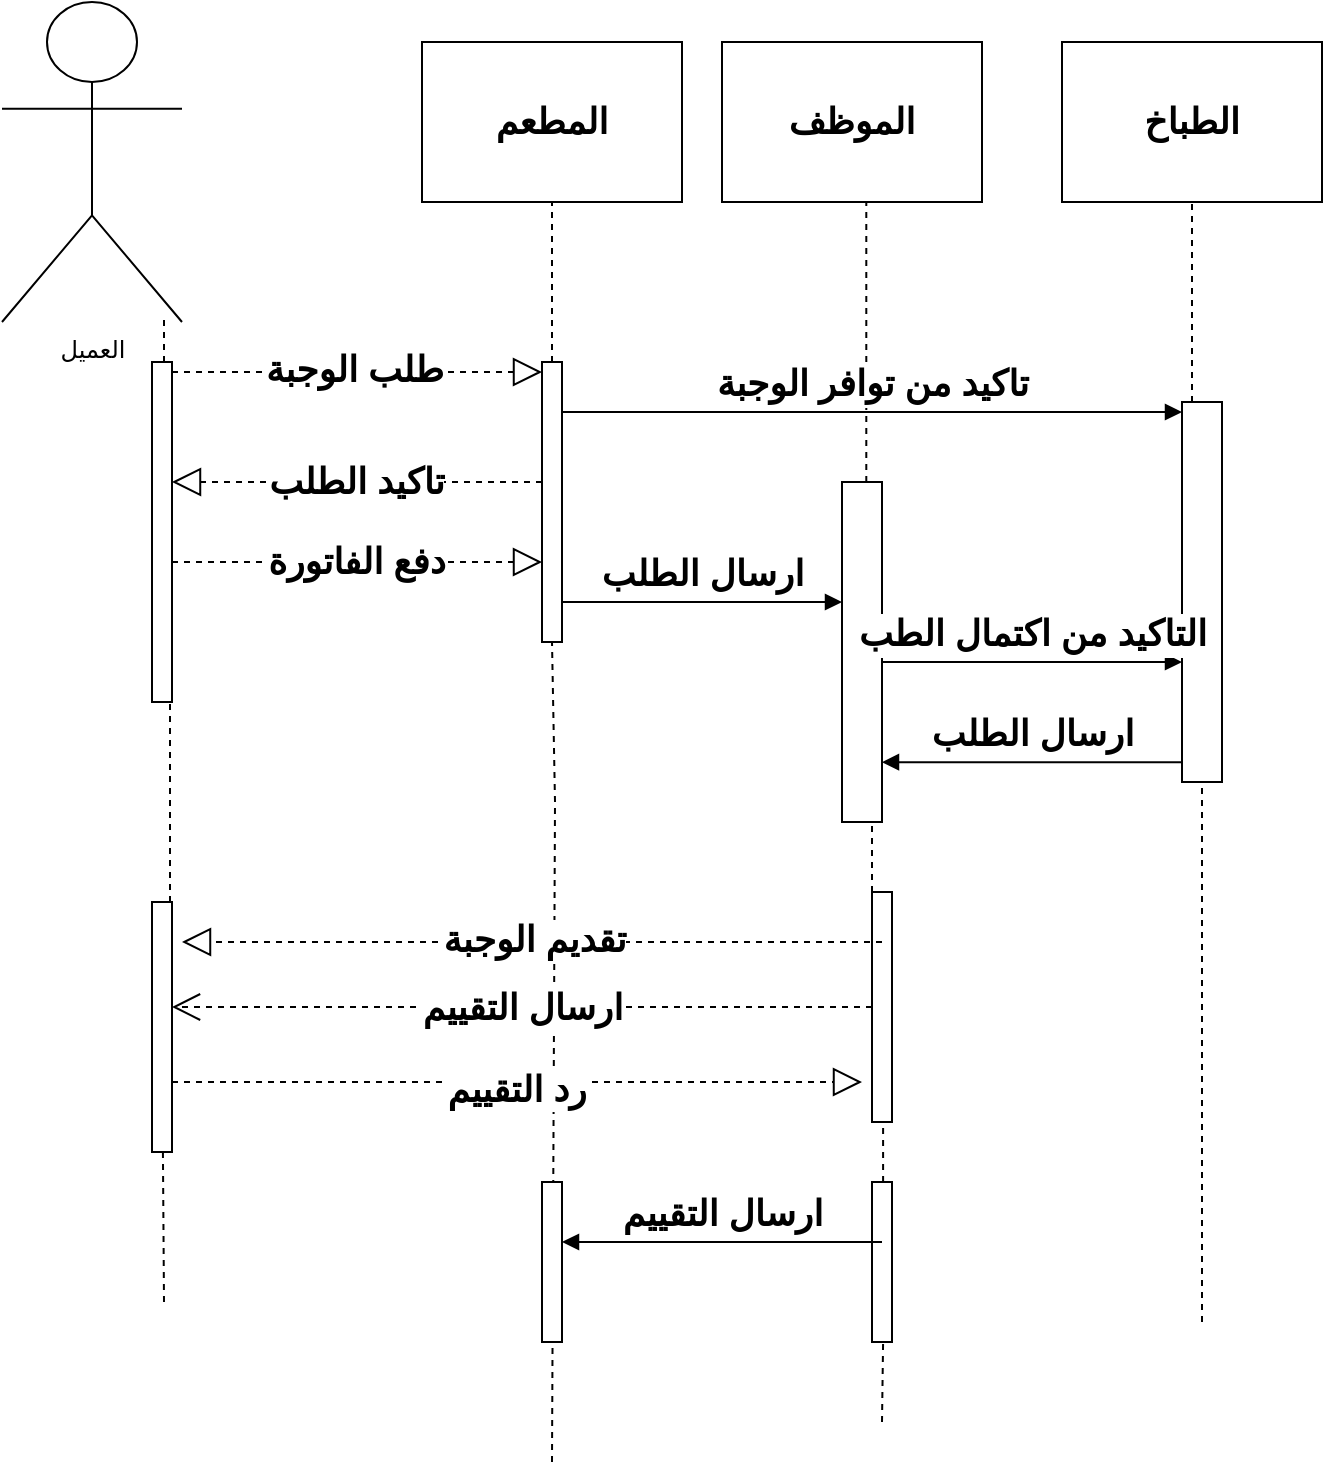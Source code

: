 <mxfile version="26.2.14">
  <diagram name="Page-1" id="7jN1cbd6Iw6RjRROv5cM">
    <mxGraphModel dx="1489" dy="880" grid="1" gridSize="10" guides="1" tooltips="1" connect="1" arrows="1" fold="1" page="1" pageScale="1" pageWidth="827" pageHeight="1169" math="0" shadow="0">
      <root>
        <mxCell id="0" />
        <mxCell id="1" parent="0" />
        <mxCell id="DiZCUlWpdzGBV4Cuziwv-1" value="العميل" style="shape=umlActor;verticalLabelPosition=bottom;verticalAlign=top;html=1;" parent="1" vertex="1">
          <mxGeometry x="70" y="10" width="90" height="160" as="geometry" />
        </mxCell>
        <mxCell id="DiZCUlWpdzGBV4Cuziwv-4" value="&lt;font style=&quot;font-size: 18px;&quot;&gt;&lt;b&gt;المطعم&lt;/b&gt;&lt;/font&gt;" style="rounded=0;whiteSpace=wrap;html=1;" parent="1" vertex="1">
          <mxGeometry x="280" y="30" width="130" height="80" as="geometry" />
        </mxCell>
        <mxCell id="DiZCUlWpdzGBV4Cuziwv-8" value="&lt;font style=&quot;font-size: 18px;&quot;&gt;&lt;b&gt;الطباخ&lt;/b&gt;&lt;/font&gt;" style="rounded=0;whiteSpace=wrap;html=1;" parent="1" vertex="1">
          <mxGeometry x="600" y="30" width="130" height="80" as="geometry" />
        </mxCell>
        <mxCell id="DiZCUlWpdzGBV4Cuziwv-9" value="&lt;font style=&quot;font-size: 18px;&quot;&gt;&lt;b&gt;الموظف&lt;/b&gt;&lt;/font&gt;" style="rounded=0;whiteSpace=wrap;html=1;" parent="1" vertex="1">
          <mxGeometry x="430" y="30" width="130" height="80" as="geometry" />
        </mxCell>
        <mxCell id="DiZCUlWpdzGBV4Cuziwv-11" value="" style="endArrow=none;dashed=1;html=1;rounded=0;entryX=0.5;entryY=1;entryDx=0;entryDy=0;" parent="1" source="lZvWsdURLMWJS_P7BMlA-15" target="DiZCUlWpdzGBV4Cuziwv-8" edge="1">
          <mxGeometry width="50" height="50" relative="1" as="geometry">
            <mxPoint x="670" y="670" as="sourcePoint" />
            <mxPoint x="675" y="110" as="targetPoint" />
            <Array as="points" />
          </mxGeometry>
        </mxCell>
        <mxCell id="lZvWsdURLMWJS_P7BMlA-2" value="&#xa;&lt;span style=&quot;color: rgba(0, 0, 0, 0); font-family: monospace; font-size: 0px; font-style: normal; font-variant-ligatures: normal; font-variant-caps: normal; font-weight: 400; letter-spacing: normal; orphans: 2; text-align: right; text-indent: 0px; text-transform: none; widows: 2; word-spacing: 0px; -webkit-text-stroke-width: 0px; white-space: nowrap; background-color: rgb(236, 236, 236); text-decoration-thickness: initial; text-decoration-style: initial; text-decoration-color: initial; display: inline !important; float: none;&quot;&gt;٪3CmxGraphModel٪3E٪3Croot٪3E٪3CmxCell٪20id٪3D٪220٪2F٪3E٪3CmxCell٪20id٪3D٪221٪22٪20parent٪3D٪220٪22٪2F٪3E٪3CmxCell٪20id٪3D٪222٪22٪20value٪3D٪22٪22٪20style٪3D٪22endArrow٪3Dnone٪3Bdashed٪3D1٪3Bhtml٪3D1٪3Brounded٪3D0٪3BentryX٪3D0. 555٪3BentryY٪3D1٪3BentryDx٪3D0٪3BentryDy٪3D0٪3BentryPerimeter٪3D0٪3B٪22٪20edge٪3D٪221٪22٪20parent٪3D٪221٪22٪3E٪3CmxGeometry٪20width٪3D٪2250٪22٪20height٪3D٪2250٪22٪20relative٪3D٪221٪22٪20as٪3D٪22geometry٪22٪3E٪ 3CmxPoint٪20x٪3D٪22505٪22٪20y٪3D٪22660٪22٪20as٪3D٪22sourcePoint٪22٪2F٪3E٪3CmxPoint٪20x٪3D٪22502٪22٪20y٪3D٪22110٪22٪20as٪3D٪22targetPoint٪22٪2F٪3E٪3CArray٪20as٪3D٪22point٪22٪3E٪3CmxPoint٪ 20x٪3D٪22505٪22٪20y٪3D٪22400٪22٪2F٪3E٪3C٪2FArray٪3E٪3C٪2FmxGeometry٪3E٪3C٪2FmxCell٪3E٪3C٪2Froot٪3E٪3C٪2FmxGraphModel٪3E&lt;/span&gt;&#xa;&#xa;" style="endArrow=none;dashed=1;html=1;rounded=0;entryX=0.555;entryY=1;entryDx=0;entryDy=0;entryPerimeter=0;" parent="1" source="lZvWsdURLMWJS_P7BMlA-13" target="DiZCUlWpdzGBV4Cuziwv-9" edge="1">
          <mxGeometry width="50" height="50" relative="1" as="geometry">
            <mxPoint x="505" y="660" as="sourcePoint" />
            <mxPoint x="500" y="130" as="targetPoint" />
            <Array as="points" />
          </mxGeometry>
        </mxCell>
        <mxCell id="lZvWsdURLMWJS_P7BMlA-4" value="" style="endArrow=none;dashed=1;html=1;rounded=0;entryX=0.5;entryY=1;entryDx=0;entryDy=0;" parent="1" source="lZvWsdURLMWJS_P7BMlA-6" target="DiZCUlWpdzGBV4Cuziwv-4" edge="1">
          <mxGeometry width="50" height="50" relative="1" as="geometry">
            <mxPoint x="346.5" y="670" as="sourcePoint" />
            <mxPoint x="343.5" y="120" as="targetPoint" />
            <Array as="points" />
          </mxGeometry>
        </mxCell>
        <mxCell id="lZvWsdURLMWJS_P7BMlA-5" value="" style="endArrow=none;dashed=1;html=1;rounded=0;entryX=0.5;entryY=1;entryDx=0;entryDy=0;" parent="1" target="lZvWsdURLMWJS_P7BMlA-6" edge="1">
          <mxGeometry width="50" height="50" relative="1" as="geometry">
            <mxPoint x="345" y="740" as="sourcePoint" />
            <mxPoint x="345" y="110" as="targetPoint" />
            <Array as="points">
              <mxPoint x="346.5" y="410" />
            </Array>
          </mxGeometry>
        </mxCell>
        <mxCell id="lZvWsdURLMWJS_P7BMlA-6" value="" style="html=1;points=[[0,0,0,0,5],[0,1,0,0,-5],[1,0,0,0,5],[1,1,0,0,-5]];perimeter=orthogonalPerimeter;outlineConnect=0;targetShapes=umlLifeline;portConstraint=eastwest;newEdgeStyle={&quot;curved&quot;:0,&quot;rounded&quot;:0};" parent="1" vertex="1">
          <mxGeometry x="340" y="190" width="10" height="140" as="geometry" />
        </mxCell>
        <mxCell id="lZvWsdURLMWJS_P7BMlA-7" value="&#xa;&lt;span style=&quot;color: rgba(0, 0, 0, 0); font-family: monospace; font-size: 0px; font-style: normal; font-variant-ligatures: normal; font-variant-caps: normal; font-weight: 400; letter-spacing: normal; orphans: 2; text-align: right; text-indent: 0px; text-transform: none; widows: 2; word-spacing: 0px; -webkit-text-stroke-width: 0px; white-space: nowrap; background-color: rgb(236, 236, 236); text-decoration-thickness: initial; text-decoration-style: initial; text-decoration-color: initial; display: inline !important; float: none;&quot;&gt;٪3CmxGraphModel٪3E٪3Croot٪3E٪3CmxCell٪20id٪3D٪220٪2F٪3E٪3CmxCell٪20id٪3D٪221٪22٪20parent٪3D٪220٪22٪2F٪3E٪3CmxCell٪20id٪3D٪222٪22٪20value٪3D٪22٪22٪20style٪3D٪22endArrow٪3Dnone٪3Bdashed٪3D1٪3Bhtml٪3D1٪3Brounded٪3D0٪3BentryX٪3D0. 555٪3BentryY٪3D1٪3BentryDx٪3D0٪3BentryDy٪3D0٪3BentryPerimeter٪3D0٪3B٪22٪20edge٪3D٪221٪22٪20parent٪3D٪221٪22٪3E٪3CmxGeometry٪20width٪3D٪2250٪22٪20height٪3D٪2250٪22٪20relative٪3D٪221٪22٪20as٪3D٪22geometry٪22٪3E٪ 3CmxPoint٪20x٪3D٪22505٪22٪20y٪3D٪22660٪22٪20as٪3D٪22sourcePoint٪22٪2F٪3E٪3CmxPoint٪20x٪3D٪22502٪22٪20y٪3D٪22110٪22٪20as٪3D٪22targetPoint٪22٪2F٪3E٪3CArray٪20as٪3D٪22point٪22٪3E٪3CmxPoint٪ 20x٪3D٪22505٪22٪20y٪3D٪22400٪22٪2F٪3E٪3C٪2FArray٪3E٪3C٪2FmxGeometry٪3E٪3C٪2FmxCell٪3E٪3C٪2Froot٪3E٪3C٪2FmxGraphModel٪3E&lt;/span&gt;&#xa;&#xa;" style="endArrow=none;dashed=1;html=1;rounded=0;entryX=0.9;entryY=0.975;entryDx=0;entryDy=0;entryPerimeter=0;" parent="1" source="lZvWsdURLMWJS_P7BMlA-9" target="DiZCUlWpdzGBV4Cuziwv-1" edge="1">
          <mxGeometry width="50" height="50" relative="1" as="geometry">
            <mxPoint x="151" y="660" as="sourcePoint" />
            <mxPoint x="113.5" y="220" as="targetPoint" />
            <Array as="points" />
          </mxGeometry>
        </mxCell>
        <mxCell id="lZvWsdURLMWJS_P7BMlA-8" value="" style="endArrow=none;dashed=1;html=1;rounded=0;entryX=0.9;entryY=0.975;entryDx=0;entryDy=0;entryPerimeter=0;" parent="1" source="lZvWsdURLMWJS_P7BMlA-35" target="lZvWsdURLMWJS_P7BMlA-9" edge="1">
          <mxGeometry width="50" height="50" relative="1" as="geometry">
            <mxPoint x="151" y="660" as="sourcePoint" />
            <mxPoint x="151" y="166" as="targetPoint" />
            <Array as="points" />
          </mxGeometry>
        </mxCell>
        <mxCell id="lZvWsdURLMWJS_P7BMlA-9" value="" style="html=1;points=[[0,0,0,0,5],[0,1,0,0,-5],[1,0,0,0,5],[1,1,0,0,-5]];perimeter=orthogonalPerimeter;outlineConnect=0;targetShapes=umlLifeline;portConstraint=eastwest;newEdgeStyle={&quot;curved&quot;:0,&quot;rounded&quot;:0};" parent="1" vertex="1">
          <mxGeometry x="145" y="190" width="10" height="170" as="geometry" />
        </mxCell>
        <mxCell id="lZvWsdURLMWJS_P7BMlA-14" value="" style="endArrow=none;dashed=1;html=1;rounded=0;entryX=0.555;entryY=1;entryDx=0;entryDy=0;entryPerimeter=0;" parent="1" source="lZvWsdURLMWJS_P7BMlA-37" target="lZvWsdURLMWJS_P7BMlA-13" edge="1">
          <mxGeometry width="50" height="50" relative="1" as="geometry">
            <mxPoint x="505" y="660" as="sourcePoint" />
            <mxPoint x="502" y="110" as="targetPoint" />
            <Array as="points">
              <mxPoint x="505" y="400" />
              <mxPoint x="502" y="350" />
            </Array>
          </mxGeometry>
        </mxCell>
        <mxCell id="lZvWsdURLMWJS_P7BMlA-13" value="" style="html=1;points=[[0,0,0,0,5],[0,1,0,0,-5],[1,0,0,0,5],[1,1,0,0,-5]];perimeter=orthogonalPerimeter;outlineConnect=0;targetShapes=umlLifeline;portConstraint=eastwest;newEdgeStyle={&quot;curved&quot;:0,&quot;rounded&quot;:0};" parent="1" vertex="1">
          <mxGeometry x="490" y="250" width="20" height="170" as="geometry" />
        </mxCell>
        <mxCell id="lZvWsdURLMWJS_P7BMlA-16" value="" style="endArrow=none;dashed=1;html=1;rounded=0;entryX=0.5;entryY=1;entryDx=0;entryDy=0;" parent="1" target="lZvWsdURLMWJS_P7BMlA-15" edge="1">
          <mxGeometry width="50" height="50" relative="1" as="geometry">
            <mxPoint x="670" y="670" as="sourcePoint" />
            <mxPoint x="665" y="100" as="targetPoint" />
            <Array as="points">
              <mxPoint x="670" y="400" />
              <mxPoint x="670" y="370" />
            </Array>
          </mxGeometry>
        </mxCell>
        <mxCell id="lZvWsdURLMWJS_P7BMlA-15" value="" style="html=1;points=[[0,0,0,0,5],[0,1,0,0,-5],[1,0,0,0,5],[1,1,0,0,-5]];perimeter=orthogonalPerimeter;outlineConnect=0;targetShapes=umlLifeline;portConstraint=eastwest;newEdgeStyle={&quot;curved&quot;:0,&quot;rounded&quot;:0};" parent="1" vertex="1">
          <mxGeometry x="660" y="210" width="20" height="190" as="geometry" />
        </mxCell>
        <mxCell id="lZvWsdURLMWJS_P7BMlA-17" value="&lt;font style=&quot;font-size: 18px;&quot;&gt;&lt;b&gt;تاكيد من توافر الوجبة&lt;/b&gt;&lt;/font&gt;" style="html=1;verticalAlign=bottom;endArrow=block;curved=0;rounded=0;entryX=0;entryY=0;entryDx=0;entryDy=5;entryPerimeter=0;" parent="1" source="lZvWsdURLMWJS_P7BMlA-6" target="lZvWsdURLMWJS_P7BMlA-15" edge="1">
          <mxGeometry width="80" relative="1" as="geometry">
            <mxPoint x="610" y="250" as="sourcePoint" />
            <mxPoint x="690" y="250" as="targetPoint" />
          </mxGeometry>
        </mxCell>
        <mxCell id="lZvWsdURLMWJS_P7BMlA-23" value="" style="endArrow=block;dashed=1;endFill=0;endSize=12;html=1;rounded=0;exitX=1;exitY=0;exitDx=0;exitDy=5;exitPerimeter=0;entryX=0;entryY=0;entryDx=0;entryDy=5;entryPerimeter=0;" parent="1" source="lZvWsdURLMWJS_P7BMlA-9" target="lZvWsdURLMWJS_P7BMlA-6" edge="1">
          <mxGeometry width="160" relative="1" as="geometry">
            <mxPoint x="160" y="220" as="sourcePoint" />
            <mxPoint x="320" y="220" as="targetPoint" />
            <Array as="points" />
          </mxGeometry>
        </mxCell>
        <mxCell id="lZvWsdURLMWJS_P7BMlA-24" value="&lt;font style=&quot;font-size: 18px;&quot;&gt;&lt;b&gt;طلب الوجبة&lt;/b&gt;&lt;/font&gt;" style="edgeLabel;html=1;align=center;verticalAlign=middle;resizable=0;points=[];" parent="lZvWsdURLMWJS_P7BMlA-23" vertex="1" connectable="0">
          <mxGeometry x="-0.016" y="1" relative="1" as="geometry">
            <mxPoint as="offset" />
          </mxGeometry>
        </mxCell>
        <mxCell id="lZvWsdURLMWJS_P7BMlA-25" value="" style="endArrow=block;dashed=1;endFill=0;endSize=12;html=1;rounded=0;" parent="1" edge="1">
          <mxGeometry width="160" relative="1" as="geometry">
            <mxPoint x="340" y="250" as="sourcePoint" />
            <mxPoint x="155" y="250" as="targetPoint" />
          </mxGeometry>
        </mxCell>
        <mxCell id="lZvWsdURLMWJS_P7BMlA-26" value="&lt;font style=&quot;font-size: 18px;&quot;&gt;&lt;b&gt;تاكيد الطلب&lt;/b&gt;&lt;/font&gt;" style="edgeLabel;html=1;align=center;verticalAlign=middle;resizable=0;points=[];" parent="lZvWsdURLMWJS_P7BMlA-25" vertex="1" connectable="0">
          <mxGeometry x="0.005" relative="1" as="geometry">
            <mxPoint as="offset" />
          </mxGeometry>
        </mxCell>
        <mxCell id="lZvWsdURLMWJS_P7BMlA-27" value="" style="endArrow=block;dashed=1;endFill=0;endSize=12;html=1;rounded=0;" parent="1" source="lZvWsdURLMWJS_P7BMlA-9" edge="1">
          <mxGeometry width="160" relative="1" as="geometry">
            <mxPoint x="180" y="290" as="sourcePoint" />
            <mxPoint x="340" y="290" as="targetPoint" />
          </mxGeometry>
        </mxCell>
        <mxCell id="EtyfmDzNJ4VP8l7pIteR-1" value="نص" style="edgeLabel;html=1;align=center;verticalAlign=middle;resizable=0;points=[];" vertex="1" connectable="0" parent="lZvWsdURLMWJS_P7BMlA-27">
          <mxGeometry x="-0.025" relative="1" as="geometry">
            <mxPoint as="offset" />
          </mxGeometry>
        </mxCell>
        <mxCell id="EtyfmDzNJ4VP8l7pIteR-3" value="&lt;font style=&quot;font-size: 18px;&quot;&gt;&lt;b&gt;دفع الفاتورة&lt;/b&gt;&lt;/font&gt;" style="edgeLabel;html=1;align=center;verticalAlign=middle;resizable=0;points=[];" vertex="1" connectable="0" parent="lZvWsdURLMWJS_P7BMlA-27">
          <mxGeometry x="-0.005" relative="1" as="geometry">
            <mxPoint as="offset" />
          </mxGeometry>
        </mxCell>
        <mxCell id="lZvWsdURLMWJS_P7BMlA-29" value="&lt;font style=&quot;font-size: 18px;&quot;&gt;&lt;b&gt;ارسال الطلب&lt;/b&gt;&lt;/font&gt;" style="html=1;verticalAlign=bottom;endArrow=block;curved=0;rounded=0;" parent="1" edge="1">
          <mxGeometry width="80" relative="1" as="geometry">
            <mxPoint x="350" y="310" as="sourcePoint" />
            <mxPoint x="490" y="310" as="targetPoint" />
          </mxGeometry>
        </mxCell>
        <mxCell id="lZvWsdURLMWJS_P7BMlA-30" value="&lt;font style=&quot;font-size: 18px;&quot;&gt;&lt;b&gt;التاكيد من اكتمال الطب&lt;/b&gt;&lt;/font&gt;" style="html=1;verticalAlign=bottom;endArrow=block;curved=0;rounded=0;" parent="1" target="lZvWsdURLMWJS_P7BMlA-15" edge="1">
          <mxGeometry width="80" relative="1" as="geometry">
            <mxPoint x="510" y="340" as="sourcePoint" />
            <mxPoint x="590" y="340" as="targetPoint" />
          </mxGeometry>
        </mxCell>
        <mxCell id="lZvWsdURLMWJS_P7BMlA-32" value="&lt;font style=&quot;font-size: 18px;&quot;&gt;&lt;b&gt;ارسال الطلب&lt;/b&gt;&lt;/font&gt;" style="html=1;verticalAlign=bottom;endArrow=block;curved=0;rounded=0;entryX=1;entryY=0.824;entryDx=0;entryDy=0;entryPerimeter=0;" parent="1" source="lZvWsdURLMWJS_P7BMlA-15" target="lZvWsdURLMWJS_P7BMlA-13" edge="1">
          <mxGeometry width="80" relative="1" as="geometry">
            <mxPoint x="620" y="380" as="sourcePoint" />
            <mxPoint x="550" y="390" as="targetPoint" />
          </mxGeometry>
        </mxCell>
        <mxCell id="lZvWsdURLMWJS_P7BMlA-34" value="" style="endArrow=none;dashed=1;html=1;rounded=0;entryX=0.9;entryY=0.975;entryDx=0;entryDy=0;entryPerimeter=0;" parent="1" target="lZvWsdURLMWJS_P7BMlA-35" edge="1">
          <mxGeometry width="50" height="50" relative="1" as="geometry">
            <mxPoint x="151" y="660" as="sourcePoint" />
            <mxPoint x="154" y="356" as="targetPoint" />
            <Array as="points">
              <mxPoint x="150" y="520" />
            </Array>
          </mxGeometry>
        </mxCell>
        <mxCell id="lZvWsdURLMWJS_P7BMlA-35" value="" style="html=1;points=[[0,0,0,0,5],[0,1,0,0,-5],[1,0,0,0,5],[1,1,0,0,-5]];perimeter=orthogonalPerimeter;outlineConnect=0;targetShapes=umlLifeline;portConstraint=eastwest;newEdgeStyle={&quot;curved&quot;:0,&quot;rounded&quot;:0};" parent="1" vertex="1">
          <mxGeometry x="145" y="460" width="10" height="125" as="geometry" />
        </mxCell>
        <mxCell id="lZvWsdURLMWJS_P7BMlA-36" value="" style="endArrow=none;dashed=1;html=1;rounded=0;entryX=0.555;entryY=1;entryDx=0;entryDy=0;entryPerimeter=0;" parent="1" source="lZvWsdURLMWJS_P7BMlA-46" target="lZvWsdURLMWJS_P7BMlA-37" edge="1">
          <mxGeometry width="50" height="50" relative="1" as="geometry">
            <mxPoint x="510" y="720" as="sourcePoint" />
            <mxPoint x="501" y="420" as="targetPoint" />
            <Array as="points" />
          </mxGeometry>
        </mxCell>
        <mxCell id="lZvWsdURLMWJS_P7BMlA-37" value="" style="html=1;points=[[0,0,0,0,5],[0,1,0,0,-5],[1,0,0,0,5],[1,1,0,0,-5]];perimeter=orthogonalPerimeter;outlineConnect=0;targetShapes=umlLifeline;portConstraint=eastwest;newEdgeStyle={&quot;curved&quot;:0,&quot;rounded&quot;:0};" parent="1" vertex="1">
          <mxGeometry x="505" y="455" width="10" height="115" as="geometry" />
        </mxCell>
        <mxCell id="lZvWsdURLMWJS_P7BMlA-40" value="" style="endArrow=block;dashed=1;endFill=0;endSize=12;html=1;rounded=0;" parent="1" edge="1">
          <mxGeometry width="160" relative="1" as="geometry">
            <mxPoint x="510" y="480" as="sourcePoint" />
            <mxPoint x="160" y="480" as="targetPoint" />
          </mxGeometry>
        </mxCell>
        <mxCell id="lZvWsdURLMWJS_P7BMlA-41" value="&lt;font style=&quot;font-size: 18px;&quot;&gt;&lt;b&gt;تقديم الوجبة&lt;/b&gt;&lt;/font&gt;" style="edgeLabel;html=1;align=center;verticalAlign=middle;resizable=0;points=[];" parent="lZvWsdURLMWJS_P7BMlA-40" vertex="1" connectable="0">
          <mxGeometry x="-0.006" y="-1" relative="1" as="geometry">
            <mxPoint as="offset" />
          </mxGeometry>
        </mxCell>
        <mxCell id="lZvWsdURLMWJS_P7BMlA-42" value="&lt;font style=&quot;font-size: 18px;&quot;&gt;&lt;b&gt;ارسال التقييم&lt;/b&gt;&lt;/font&gt;" style="endArrow=open;endSize=12;dashed=1;html=1;rounded=0;" parent="1" source="lZvWsdURLMWJS_P7BMlA-37" target="lZvWsdURLMWJS_P7BMlA-35" edge="1">
          <mxGeometry width="160" relative="1" as="geometry">
            <mxPoint x="270" y="560" as="sourcePoint" />
            <mxPoint x="430" y="560" as="targetPoint" />
          </mxGeometry>
        </mxCell>
        <mxCell id="lZvWsdURLMWJS_P7BMlA-43" value="" style="endArrow=block;dashed=1;endFill=0;endSize=12;html=1;rounded=0;" parent="1" source="lZvWsdURLMWJS_P7BMlA-35" edge="1">
          <mxGeometry width="160" relative="1" as="geometry">
            <mxPoint x="280" y="580" as="sourcePoint" />
            <mxPoint x="500" y="550" as="targetPoint" />
          </mxGeometry>
        </mxCell>
        <mxCell id="lZvWsdURLMWJS_P7BMlA-44" value="&lt;font style=&quot;font-size: 18px;&quot;&gt;&lt;b&gt;رد التقييم&lt;/b&gt;&lt;/font&gt;" style="edgeLabel;html=1;align=center;verticalAlign=middle;resizable=0;points=[];" parent="lZvWsdURLMWJS_P7BMlA-43" vertex="1" connectable="0">
          <mxGeometry x="-0.006" y="-4" relative="1" as="geometry">
            <mxPoint as="offset" />
          </mxGeometry>
        </mxCell>
        <mxCell id="lZvWsdURLMWJS_P7BMlA-45" value="" style="html=1;points=[[0,0,0,0,5],[0,1,0,0,-5],[1,0,0,0,5],[1,1,0,0,-5]];perimeter=orthogonalPerimeter;outlineConnect=0;targetShapes=umlLifeline;portConstraint=eastwest;newEdgeStyle={&quot;curved&quot;:0,&quot;rounded&quot;:0};" parent="1" vertex="1">
          <mxGeometry x="340" y="600" width="10" height="80" as="geometry" />
        </mxCell>
        <mxCell id="lZvWsdURLMWJS_P7BMlA-47" value="" style="endArrow=none;dashed=1;html=1;rounded=0;entryX=0.555;entryY=1;entryDx=0;entryDy=0;entryPerimeter=0;" parent="1" target="lZvWsdURLMWJS_P7BMlA-46" edge="1">
          <mxGeometry width="50" height="50" relative="1" as="geometry">
            <mxPoint x="510" y="720" as="sourcePoint" />
            <mxPoint x="511" y="570" as="targetPoint" />
            <Array as="points" />
          </mxGeometry>
        </mxCell>
        <mxCell id="lZvWsdURLMWJS_P7BMlA-46" value="" style="html=1;points=[[0,0,0,0,5],[0,1,0,0,-5],[1,0,0,0,5],[1,1,0,0,-5]];perimeter=orthogonalPerimeter;outlineConnect=0;targetShapes=umlLifeline;portConstraint=eastwest;newEdgeStyle={&quot;curved&quot;:0,&quot;rounded&quot;:0};" parent="1" vertex="1">
          <mxGeometry x="505" y="600" width="10" height="80" as="geometry" />
        </mxCell>
        <mxCell id="lZvWsdURLMWJS_P7BMlA-48" value="&lt;font style=&quot;font-size: 18px;&quot;&gt;&lt;b&gt;ارسال التقييم&lt;/b&gt;&lt;/font&gt;" style="html=1;verticalAlign=bottom;endArrow=block;curved=0;rounded=0;exitX=0.5;exitY=0.375;exitDx=0;exitDy=0;exitPerimeter=0;" parent="1" source="lZvWsdURLMWJS_P7BMlA-46" target="lZvWsdURLMWJS_P7BMlA-45" edge="1">
          <mxGeometry width="80" relative="1" as="geometry">
            <mxPoint x="380" y="650" as="sourcePoint" />
            <mxPoint x="460" y="650" as="targetPoint" />
          </mxGeometry>
        </mxCell>
      </root>
    </mxGraphModel>
  </diagram>
</mxfile>

